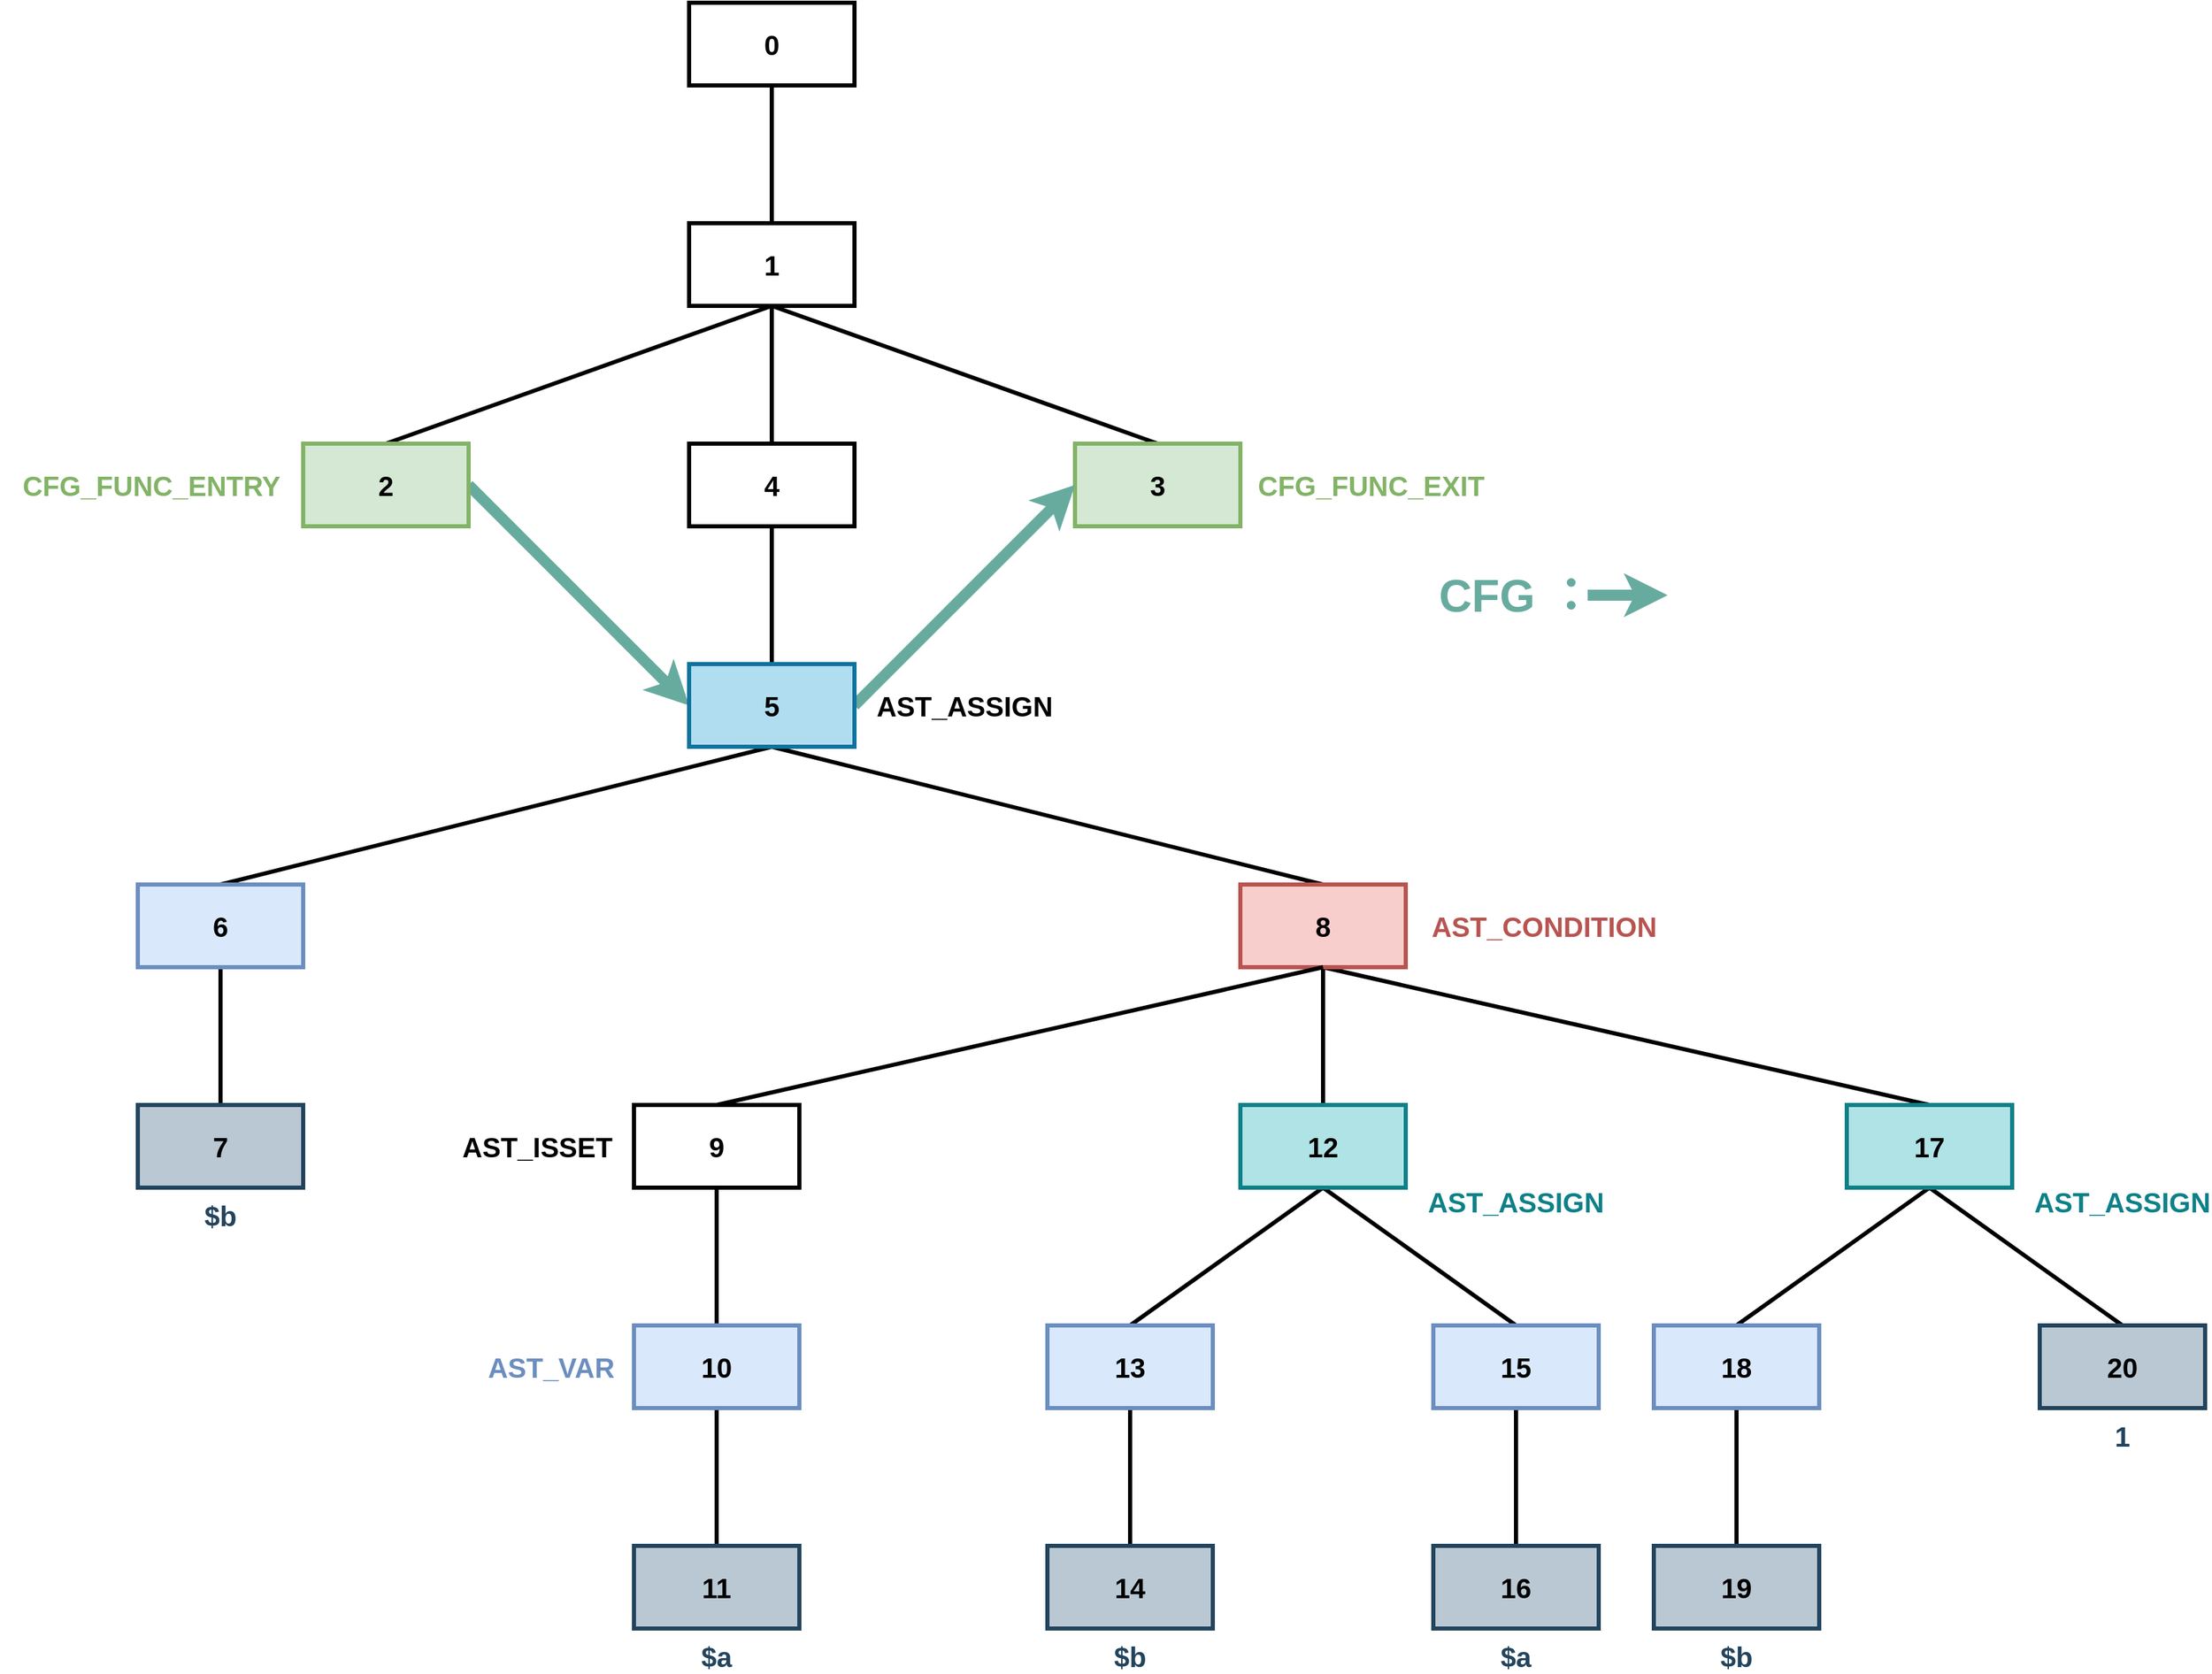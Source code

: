 <mxfile version="14.5.1" type="device" pages="2"><diagram id="Nnm93IQypKRDatgswS9L" name="PHPJoern"><mxGraphModel dx="1864" dy="1778" grid="1" gridSize="10" guides="1" tooltips="1" connect="1" arrows="1" fold="1" page="1" pageScale="1" pageWidth="827" pageHeight="1169" math="0" shadow="0"><root><mxCell id="0"/><mxCell id="1" parent="0"/><mxCell id="kje7Q_dpe41WPGSwqazA-33" value="" style="edgeStyle=none;rounded=0;orthogonalLoop=1;jettySize=auto;html=1;endArrow=none;endFill=0;strokeWidth=3;" parent="1" source="kje7Q_dpe41WPGSwqazA-1" target="kje7Q_dpe41WPGSwqazA-3" edge="1"><mxGeometry relative="1" as="geometry"/></mxCell><mxCell id="kje7Q_dpe41WPGSwqazA-1" value="&lt;font style=&quot;font-size: 20px&quot;&gt;&lt;b&gt;0&lt;/b&gt;&lt;/font&gt;" style="rounded=0;whiteSpace=wrap;html=1;strokeWidth=3;" parent="1" vertex="1"><mxGeometry x="320" width="120" height="60" as="geometry"/></mxCell><mxCell id="kje7Q_dpe41WPGSwqazA-21" style="edgeStyle=none;rounded=0;orthogonalLoop=1;jettySize=auto;html=1;entryX=0.5;entryY=0;entryDx=0;entryDy=0;endArrow=none;endFill=0;exitX=0.5;exitY=1;exitDx=0;exitDy=0;strokeWidth=3;" parent="1" source="kje7Q_dpe41WPGSwqazA-3" target="kje7Q_dpe41WPGSwqazA-4" edge="1"><mxGeometry relative="1" as="geometry"/></mxCell><mxCell id="kje7Q_dpe41WPGSwqazA-22" style="edgeStyle=none;rounded=0;orthogonalLoop=1;jettySize=auto;html=1;entryX=0.5;entryY=0;entryDx=0;entryDy=0;endArrow=none;endFill=0;exitX=0.5;exitY=1;exitDx=0;exitDy=0;strokeWidth=3;" parent="1" source="kje7Q_dpe41WPGSwqazA-3" target="kje7Q_dpe41WPGSwqazA-5" edge="1"><mxGeometry relative="1" as="geometry"/></mxCell><mxCell id="kje7Q_dpe41WPGSwqazA-32" style="edgeStyle=none;rounded=0;orthogonalLoop=1;jettySize=auto;html=1;entryX=0.5;entryY=0;entryDx=0;entryDy=0;endArrow=none;endFill=0;strokeWidth=3;" parent="1" source="kje7Q_dpe41WPGSwqazA-3" target="kje7Q_dpe41WPGSwqazA-6" edge="1"><mxGeometry relative="1" as="geometry"/></mxCell><mxCell id="kje7Q_dpe41WPGSwqazA-3" value="&lt;font style=&quot;font-size: 20px&quot;&gt;&lt;b&gt;1&lt;/b&gt;&lt;/font&gt;" style="rounded=0;whiteSpace=wrap;html=1;strokeWidth=3;" parent="1" vertex="1"><mxGeometry x="320" y="160" width="120" height="60" as="geometry"/></mxCell><mxCell id="wFKUaZi2zMJ7cB2qZhqy-1" style="edgeStyle=none;rounded=0;orthogonalLoop=1;jettySize=auto;html=1;entryX=0;entryY=0.5;entryDx=0;entryDy=0;endArrow=classic;endFill=1;strokeWidth=8;strokeColor=#67AB9F;exitX=1;exitY=0.5;exitDx=0;exitDy=0;" parent="1" source="kje7Q_dpe41WPGSwqazA-4" target="kje7Q_dpe41WPGSwqazA-7" edge="1"><mxGeometry relative="1" as="geometry"/></mxCell><mxCell id="kje7Q_dpe41WPGSwqazA-4" value="&lt;font style=&quot;font-size: 20px&quot;&gt;&lt;b&gt;2&lt;/b&gt;&lt;/font&gt;" style="rounded=0;whiteSpace=wrap;html=1;strokeWidth=3;fillColor=#d5e8d4;strokeColor=#82b366;" parent="1" vertex="1"><mxGeometry x="40" y="320" width="120" height="60" as="geometry"/></mxCell><mxCell id="kje7Q_dpe41WPGSwqazA-5" value="&lt;font style=&quot;font-size: 20px&quot;&gt;&lt;b&gt;3&lt;/b&gt;&lt;/font&gt;" style="rounded=0;whiteSpace=wrap;html=1;strokeWidth=3;fillColor=#d5e8d4;strokeColor=#82b366;" parent="1" vertex="1"><mxGeometry x="600" y="320" width="120" height="60" as="geometry"/></mxCell><mxCell id="kje7Q_dpe41WPGSwqazA-31" style="edgeStyle=none;rounded=0;orthogonalLoop=1;jettySize=auto;html=1;endArrow=none;endFill=0;strokeWidth=3;" parent="1" source="kje7Q_dpe41WPGSwqazA-6" target="kje7Q_dpe41WPGSwqazA-7" edge="1"><mxGeometry relative="1" as="geometry"/></mxCell><mxCell id="kje7Q_dpe41WPGSwqazA-6" value="&lt;font style=&quot;font-size: 20px&quot;&gt;&lt;b&gt;4&lt;/b&gt;&lt;/font&gt;" style="rounded=0;whiteSpace=wrap;html=1;strokeWidth=3;" parent="1" vertex="1"><mxGeometry x="320" y="320" width="120" height="60" as="geometry"/></mxCell><mxCell id="kje7Q_dpe41WPGSwqazA-20" style="rounded=0;orthogonalLoop=1;jettySize=auto;html=1;entryX=0.5;entryY=0;entryDx=0;entryDy=0;exitX=0.5;exitY=1;exitDx=0;exitDy=0;strokeWidth=3;endArrow=none;endFill=0;" parent="1" source="kje7Q_dpe41WPGSwqazA-7" target="kje7Q_dpe41WPGSwqazA-8" edge="1"><mxGeometry relative="1" as="geometry"/></mxCell><mxCell id="kje7Q_dpe41WPGSwqazA-23" style="edgeStyle=none;rounded=0;orthogonalLoop=1;jettySize=auto;html=1;entryX=0.5;entryY=0;entryDx=0;entryDy=0;endArrow=none;endFill=0;exitX=0.5;exitY=1;exitDx=0;exitDy=0;strokeWidth=3;" parent="1" source="kje7Q_dpe41WPGSwqazA-7" target="kje7Q_dpe41WPGSwqazA-9" edge="1"><mxGeometry relative="1" as="geometry"/></mxCell><mxCell id="fCKvkDu64z6VxoDb8H_m-2" style="edgeStyle=none;rounded=0;orthogonalLoop=1;jettySize=auto;html=1;entryX=0;entryY=0.5;entryDx=0;entryDy=0;endArrow=classic;endFill=1;strokeColor=#67AB9F;strokeWidth=8;exitX=1;exitY=0.5;exitDx=0;exitDy=0;" parent="1" source="kje7Q_dpe41WPGSwqazA-7" target="kje7Q_dpe41WPGSwqazA-5" edge="1"><mxGeometry relative="1" as="geometry"/></mxCell><mxCell id="kje7Q_dpe41WPGSwqazA-7" value="&lt;font style=&quot;font-size: 20px&quot;&gt;&lt;b&gt;5&lt;/b&gt;&lt;/font&gt;" style="rounded=0;whiteSpace=wrap;html=1;strokeWidth=3;fillColor=#b1ddf0;strokeColor=#10739e;" parent="1" vertex="1"><mxGeometry x="320" y="480" width="120" height="60" as="geometry"/></mxCell><mxCell id="kje7Q_dpe41WPGSwqazA-24" style="edgeStyle=none;rounded=0;orthogonalLoop=1;jettySize=auto;html=1;endArrow=none;endFill=0;strokeWidth=3;" parent="1" source="kje7Q_dpe41WPGSwqazA-8" target="kje7Q_dpe41WPGSwqazA-10" edge="1"><mxGeometry relative="1" as="geometry"/></mxCell><mxCell id="kje7Q_dpe41WPGSwqazA-8" value="&lt;font style=&quot;font-size: 20px&quot;&gt;&lt;b&gt;6&lt;/b&gt;&lt;/font&gt;" style="rounded=0;whiteSpace=wrap;html=1;strokeWidth=3;fillColor=#dae8fc;strokeColor=#6c8ebf;" parent="1" vertex="1"><mxGeometry x="-80" y="640" width="120" height="60" as="geometry"/></mxCell><mxCell id="kje7Q_dpe41WPGSwqazA-25" style="edgeStyle=none;rounded=0;orthogonalLoop=1;jettySize=auto;html=1;entryX=0.5;entryY=0;entryDx=0;entryDy=0;endArrow=none;endFill=0;strokeWidth=3;exitX=0.5;exitY=1;exitDx=0;exitDy=0;" parent="1" source="kje7Q_dpe41WPGSwqazA-9" target="kje7Q_dpe41WPGSwqazA-12" edge="1"><mxGeometry relative="1" as="geometry"/></mxCell><mxCell id="kje7Q_dpe41WPGSwqazA-27" style="edgeStyle=none;rounded=0;orthogonalLoop=1;jettySize=auto;html=1;entryX=0.5;entryY=0;entryDx=0;entryDy=0;endArrow=none;endFill=0;strokeWidth=3;exitX=0.5;exitY=1;exitDx=0;exitDy=0;" parent="1" source="kje7Q_dpe41WPGSwqazA-9" target="kje7Q_dpe41WPGSwqazA-13" edge="1"><mxGeometry relative="1" as="geometry"/></mxCell><mxCell id="kje7Q_dpe41WPGSwqazA-9" value="&lt;font style=&quot;font-size: 20px&quot;&gt;&lt;b&gt;8&lt;/b&gt;&lt;/font&gt;" style="rounded=0;whiteSpace=wrap;html=1;strokeWidth=3;fillColor=#f8cecc;strokeColor=#b85450;" parent="1" vertex="1"><mxGeometry x="720" y="640" width="120" height="60" as="geometry"/></mxCell><mxCell id="kje7Q_dpe41WPGSwqazA-10" value="&lt;font style=&quot;font-size: 20px&quot;&gt;&lt;b&gt;7&lt;/b&gt;&lt;/font&gt;" style="rounded=0;whiteSpace=wrap;html=1;strokeWidth=3;fillColor=#bac8d3;strokeColor=#23445d;" parent="1" vertex="1"><mxGeometry x="-80" y="800" width="120" height="60" as="geometry"/></mxCell><mxCell id="kje7Q_dpe41WPGSwqazA-26" style="edgeStyle=none;rounded=0;orthogonalLoop=1;jettySize=auto;html=1;entryX=0.5;entryY=1;entryDx=0;entryDy=0;endArrow=none;endFill=0;exitX=0.5;exitY=0;exitDx=0;exitDy=0;strokeWidth=3;" parent="1" source="kje7Q_dpe41WPGSwqazA-11" target="kje7Q_dpe41WPGSwqazA-9" edge="1"><mxGeometry relative="1" as="geometry"/></mxCell><mxCell id="kje7Q_dpe41WPGSwqazA-28" style="edgeStyle=none;rounded=0;orthogonalLoop=1;jettySize=auto;html=1;entryX=0.5;entryY=0;entryDx=0;entryDy=0;endArrow=none;endFill=0;strokeWidth=3;" parent="1" source="kje7Q_dpe41WPGSwqazA-11" target="kje7Q_dpe41WPGSwqazA-14" edge="1"><mxGeometry relative="1" as="geometry"/></mxCell><mxCell id="kje7Q_dpe41WPGSwqazA-11" value="&lt;font style=&quot;font-size: 20px&quot;&gt;&lt;b&gt;9&lt;/b&gt;&lt;/font&gt;" style="rounded=0;whiteSpace=wrap;html=1;strokeWidth=3;" parent="1" vertex="1"><mxGeometry x="280" y="800" width="120" height="60" as="geometry"/></mxCell><mxCell id="kje7Q_dpe41WPGSwqazA-30" style="edgeStyle=none;rounded=0;orthogonalLoop=1;jettySize=auto;html=1;entryX=0.5;entryY=0;entryDx=0;entryDy=0;endArrow=none;endFill=0;strokeWidth=3;exitX=0.5;exitY=1;exitDx=0;exitDy=0;" parent="1" source="kje7Q_dpe41WPGSwqazA-12" target="kje7Q_dpe41WPGSwqazA-16" edge="1"><mxGeometry relative="1" as="geometry"/></mxCell><mxCell id="V4fD0R4CHXWF2WsVgJjC-13" style="rounded=0;orthogonalLoop=1;jettySize=auto;html=1;entryX=0.5;entryY=0;entryDx=0;entryDy=0;endArrow=none;endFill=0;strokeWidth=3;exitX=0.5;exitY=1;exitDx=0;exitDy=0;" parent="1" source="kje7Q_dpe41WPGSwqazA-12" target="V4fD0R4CHXWF2WsVgJjC-3" edge="1"><mxGeometry relative="1" as="geometry"/></mxCell><mxCell id="kje7Q_dpe41WPGSwqazA-12" value="&lt;font style=&quot;font-size: 20px&quot;&gt;&lt;b&gt;12&lt;/b&gt;&lt;/font&gt;" style="rounded=0;whiteSpace=wrap;html=1;strokeWidth=3;fillColor=#b0e3e6;strokeColor=#0e8088;" parent="1" vertex="1"><mxGeometry x="720" y="800" width="120" height="60" as="geometry"/></mxCell><mxCell id="V4fD0R4CHXWF2WsVgJjC-14" style="edgeStyle=none;rounded=0;orthogonalLoop=1;jettySize=auto;html=1;entryX=0.5;entryY=0;entryDx=0;entryDy=0;endArrow=none;endFill=0;strokeWidth=3;exitX=0.5;exitY=1;exitDx=0;exitDy=0;" parent="1" source="kje7Q_dpe41WPGSwqazA-13" target="V4fD0R4CHXWF2WsVgJjC-4" edge="1"><mxGeometry relative="1" as="geometry"/></mxCell><mxCell id="V4fD0R4CHXWF2WsVgJjC-15" style="edgeStyle=none;rounded=0;orthogonalLoop=1;jettySize=auto;html=1;entryX=0.5;entryY=0;entryDx=0;entryDy=0;endArrow=none;endFill=0;strokeWidth=3;exitX=0.5;exitY=1;exitDx=0;exitDy=0;" parent="1" source="kje7Q_dpe41WPGSwqazA-13" target="V4fD0R4CHXWF2WsVgJjC-9" edge="1"><mxGeometry relative="1" as="geometry"/></mxCell><mxCell id="kje7Q_dpe41WPGSwqazA-13" value="&lt;font style=&quot;font-size: 20px&quot;&gt;&lt;b&gt;17&lt;/b&gt;&lt;/font&gt;" style="rounded=0;whiteSpace=wrap;html=1;strokeWidth=3;fillColor=#b0e3e6;strokeColor=#0e8088;" parent="1" vertex="1"><mxGeometry x="1160" y="800" width="120" height="60" as="geometry"/></mxCell><mxCell id="kje7Q_dpe41WPGSwqazA-29" style="edgeStyle=none;rounded=0;orthogonalLoop=1;jettySize=auto;html=1;entryX=0.5;entryY=0;entryDx=0;entryDy=0;endArrow=none;endFill=0;strokeWidth=3;" parent="1" source="kje7Q_dpe41WPGSwqazA-14" target="kje7Q_dpe41WPGSwqazA-15" edge="1"><mxGeometry relative="1" as="geometry"/></mxCell><mxCell id="kje7Q_dpe41WPGSwqazA-14" value="&lt;font style=&quot;font-size: 20px&quot;&gt;&lt;b&gt;10&lt;/b&gt;&lt;/font&gt;" style="rounded=0;whiteSpace=wrap;html=1;strokeWidth=3;fillColor=#dae8fc;strokeColor=#6c8ebf;" parent="1" vertex="1"><mxGeometry x="280" y="960" width="120" height="60" as="geometry"/></mxCell><mxCell id="kje7Q_dpe41WPGSwqazA-15" value="&lt;font style=&quot;font-size: 20px&quot;&gt;&lt;b&gt;11&lt;/b&gt;&lt;/font&gt;" style="rounded=0;whiteSpace=wrap;html=1;strokeWidth=3;fillColor=#bac8d3;strokeColor=#23445D;" parent="1" vertex="1"><mxGeometry x="280" y="1120" width="120" height="60" as="geometry"/></mxCell><mxCell id="V4fD0R4CHXWF2WsVgJjC-10" style="edgeStyle=orthogonalEdgeStyle;rounded=0;orthogonalLoop=1;jettySize=auto;html=1;entryX=0.5;entryY=0;entryDx=0;entryDy=0;endArrow=none;endFill=0;strokeWidth=3;" parent="1" source="kje7Q_dpe41WPGSwqazA-16" target="V4fD0R4CHXWF2WsVgJjC-1" edge="1"><mxGeometry relative="1" as="geometry"/></mxCell><mxCell id="kje7Q_dpe41WPGSwqazA-16" value="&lt;font style=&quot;font-size: 20px&quot;&gt;&lt;b&gt;13&lt;/b&gt;&lt;/font&gt;" style="rounded=0;whiteSpace=wrap;html=1;strokeWidth=3;fillColor=#dae8fc;strokeColor=#6c8ebf;" parent="1" vertex="1"><mxGeometry x="580" y="960" width="120" height="60" as="geometry"/></mxCell><mxCell id="kje7Q_dpe41WPGSwqazA-34" value="&lt;font style=&quot;font-size: 20px&quot;&gt;&lt;b&gt;AST_ASSIGN&lt;/b&gt;&lt;/font&gt;" style="text;html=1;strokeColor=none;fillColor=none;align=center;verticalAlign=middle;whiteSpace=wrap;rounded=0;" parent="1" vertex="1"><mxGeometry x="460" y="500" width="120" height="20" as="geometry"/></mxCell><mxCell id="kje7Q_dpe41WPGSwqazA-35" value="&lt;font color=&quot;#b85450&quot; style=&quot;font-size: 20px&quot;&gt;AST_CONDITION&lt;/font&gt;" style="text;html=1;strokeColor=none;fillColor=none;align=center;verticalAlign=middle;whiteSpace=wrap;rounded=0;fontStyle=1" parent="1" vertex="1"><mxGeometry x="853.5" y="655" width="173" height="30" as="geometry"/></mxCell><mxCell id="kje7Q_dpe41WPGSwqazA-39" value="&lt;span style=&quot;font-size: 20px&quot;&gt;&lt;b&gt;&lt;font color=&quot;#0e8088&quot;&gt;AST_ASSIGN&lt;/font&gt;&lt;/b&gt;&lt;/span&gt;" style="text;html=1;strokeColor=none;fillColor=none;align=center;verticalAlign=middle;whiteSpace=wrap;rounded=0;" parent="1" vertex="1"><mxGeometry x="860" y="860" width="120" height="20" as="geometry"/></mxCell><mxCell id="kje7Q_dpe41WPGSwqazA-40" value="&lt;span style=&quot;font-size: 20px&quot;&gt;&lt;b&gt;&lt;font color=&quot;#6c8ebf&quot;&gt;AST_VAR&lt;/font&gt;&lt;/b&gt;&lt;/span&gt;" style="text;html=1;strokeColor=none;fillColor=none;align=center;verticalAlign=middle;whiteSpace=wrap;rounded=0;" parent="1" vertex="1"><mxGeometry x="160" y="980" width="120" height="20" as="geometry"/></mxCell><mxCell id="kje7Q_dpe41WPGSwqazA-41" value="&lt;span style=&quot;font-size: 20px&quot;&gt;&lt;b&gt;&lt;font color=&quot;#23445d&quot;&gt;$a&lt;/font&gt;&lt;/b&gt;&lt;/span&gt;" style="text;html=1;strokeColor=none;fillColor=none;align=center;verticalAlign=middle;whiteSpace=wrap;rounded=0;" parent="1" vertex="1"><mxGeometry x="280" y="1190" width="120" height="20" as="geometry"/></mxCell><mxCell id="kje7Q_dpe41WPGSwqazA-44" value="&lt;font style=&quot;font-size: 20px&quot;&gt;&lt;b&gt;AST_ISSET&lt;/b&gt;&lt;/font&gt;" style="text;html=1;strokeColor=none;fillColor=none;align=center;verticalAlign=middle;whiteSpace=wrap;rounded=0;" parent="1" vertex="1"><mxGeometry x="150" y="820" width="120" height="20" as="geometry"/></mxCell><mxCell id="wFKUaZi2zMJ7cB2qZhqy-3" value="&lt;font color=&quot;#67ab9f&quot; size=&quot;1&quot;&gt;&lt;b style=&quot;font-size: 33px&quot;&gt;CFG ：&lt;/b&gt;&lt;/font&gt;" style="text;html=1;strokeColor=none;fillColor=none;align=center;verticalAlign=middle;whiteSpace=wrap;rounded=0;" parent="1" vertex="1"><mxGeometry x="840" y="420" width="160" height="20" as="geometry"/></mxCell><mxCell id="fCKvkDu64z6VxoDb8H_m-5" value="" style="endArrow=classic;html=1;strokeColor=#67AB9F;strokeWidth=8;" parent="1" edge="1"><mxGeometry width="50" height="50" relative="1" as="geometry"><mxPoint x="972" y="430" as="sourcePoint"/><mxPoint x="1030" y="430" as="targetPoint"/></mxGeometry></mxCell><mxCell id="mAKN4xkoiyL26wbkTASi-1" value="&lt;font style=&quot;font-size: 20px&quot; color=&quot;#82b366&quot;&gt;&lt;b&gt;CFG_FUNC_EXIT&lt;/b&gt;&lt;/font&gt;" style="text;html=1;strokeColor=none;fillColor=none;align=center;verticalAlign=middle;whiteSpace=wrap;rounded=0;" parent="1" vertex="1"><mxGeometry x="720" y="340" width="190" height="20" as="geometry"/></mxCell><mxCell id="mAKN4xkoiyL26wbkTASi-3" value="&lt;font style=&quot;font-size: 20px&quot; color=&quot;#82b366&quot;&gt;&lt;b&gt;CFG_FUNC_ENTRY&lt;/b&gt;&lt;/font&gt;" style="text;html=1;strokeColor=none;fillColor=none;align=center;verticalAlign=middle;whiteSpace=wrap;rounded=0;" parent="1" vertex="1"><mxGeometry x="-180" y="340" width="220" height="20" as="geometry"/></mxCell><mxCell id="V4fD0R4CHXWF2WsVgJjC-1" value="&lt;font style=&quot;font-size: 20px&quot;&gt;&lt;b&gt;14&lt;/b&gt;&lt;/font&gt;" style="rounded=0;whiteSpace=wrap;html=1;strokeWidth=3;fillColor=#bac8d3;strokeColor=#23445d;" parent="1" vertex="1"><mxGeometry x="580" y="1120" width="120" height="60" as="geometry"/></mxCell><mxCell id="V4fD0R4CHXWF2WsVgJjC-11" style="edgeStyle=orthogonalEdgeStyle;rounded=0;orthogonalLoop=1;jettySize=auto;html=1;entryX=0.5;entryY=0;entryDx=0;entryDy=0;endArrow=none;endFill=0;strokeWidth=3;" parent="1" source="V4fD0R4CHXWF2WsVgJjC-3" target="V4fD0R4CHXWF2WsVgJjC-6" edge="1"><mxGeometry relative="1" as="geometry"/></mxCell><mxCell id="V4fD0R4CHXWF2WsVgJjC-3" value="&lt;font style=&quot;font-size: 20px&quot;&gt;&lt;b&gt;15&lt;/b&gt;&lt;/font&gt;" style="rounded=0;whiteSpace=wrap;html=1;strokeWidth=3;fillColor=#dae8fc;strokeColor=#6c8ebf;" parent="1" vertex="1"><mxGeometry x="860" y="960" width="120" height="60" as="geometry"/></mxCell><mxCell id="V4fD0R4CHXWF2WsVgJjC-12" style="edgeStyle=orthogonalEdgeStyle;rounded=0;orthogonalLoop=1;jettySize=auto;html=1;entryX=0.5;entryY=0;entryDx=0;entryDy=0;endArrow=none;endFill=0;strokeWidth=3;" parent="1" source="V4fD0R4CHXWF2WsVgJjC-4" target="V4fD0R4CHXWF2WsVgJjC-7" edge="1"><mxGeometry relative="1" as="geometry"/></mxCell><mxCell id="V4fD0R4CHXWF2WsVgJjC-4" value="&lt;font style=&quot;font-size: 20px&quot;&gt;&lt;b&gt;18&lt;/b&gt;&lt;/font&gt;" style="rounded=0;whiteSpace=wrap;html=1;strokeWidth=3;fillColor=#dae8fc;strokeColor=#6c8ebf;" parent="1" vertex="1"><mxGeometry x="1020" y="960" width="120" height="60" as="geometry"/></mxCell><mxCell id="V4fD0R4CHXWF2WsVgJjC-6" value="&lt;font style=&quot;font-size: 20px&quot;&gt;&lt;b&gt;16&lt;/b&gt;&lt;/font&gt;" style="rounded=0;whiteSpace=wrap;html=1;strokeWidth=3;fillColor=#bac8d3;strokeColor=#23445d;" parent="1" vertex="1"><mxGeometry x="860" y="1120" width="120" height="60" as="geometry"/></mxCell><mxCell id="V4fD0R4CHXWF2WsVgJjC-7" value="&lt;font style=&quot;font-size: 20px&quot;&gt;&lt;b&gt;19&lt;/b&gt;&lt;/font&gt;" style="rounded=0;whiteSpace=wrap;html=1;strokeWidth=3;fillColor=#bac8d3;strokeColor=#23445d;" parent="1" vertex="1"><mxGeometry x="1020" y="1120" width="120" height="60" as="geometry"/></mxCell><mxCell id="V4fD0R4CHXWF2WsVgJjC-9" value="&lt;font style=&quot;font-size: 20px&quot;&gt;&lt;b&gt;20&lt;/b&gt;&lt;/font&gt;" style="rounded=0;whiteSpace=wrap;html=1;strokeWidth=3;fillColor=#bac8d3;strokeColor=#23445d;" parent="1" vertex="1"><mxGeometry x="1300" y="960" width="120" height="60" as="geometry"/></mxCell><mxCell id="V4fD0R4CHXWF2WsVgJjC-18" value="&lt;span style=&quot;font-size: 20px&quot;&gt;&lt;b&gt;&lt;font color=&quot;#23445d&quot;&gt;$b&lt;/font&gt;&lt;/b&gt;&lt;/span&gt;" style="text;html=1;strokeColor=none;fillColor=none;align=center;verticalAlign=middle;whiteSpace=wrap;rounded=0;" parent="1" vertex="1"><mxGeometry x="580" y="1190" width="120" height="20" as="geometry"/></mxCell><mxCell id="V4fD0R4CHXWF2WsVgJjC-19" value="&lt;span style=&quot;font-size: 20px&quot;&gt;&lt;b&gt;&lt;font color=&quot;#23445d&quot;&gt;1&lt;/font&gt;&lt;/b&gt;&lt;/span&gt;" style="text;html=1;strokeColor=none;fillColor=none;align=center;verticalAlign=middle;whiteSpace=wrap;rounded=0;" parent="1" vertex="1"><mxGeometry x="1300" y="1030" width="120" height="20" as="geometry"/></mxCell><mxCell id="V4fD0R4CHXWF2WsVgJjC-20" value="&lt;span style=&quot;font-size: 20px&quot;&gt;&lt;b&gt;&lt;font color=&quot;#23445d&quot;&gt;$b&lt;/font&gt;&lt;/b&gt;&lt;/span&gt;" style="text;html=1;strokeColor=none;fillColor=none;align=center;verticalAlign=middle;whiteSpace=wrap;rounded=0;" parent="1" vertex="1"><mxGeometry x="1020" y="1190" width="120" height="20" as="geometry"/></mxCell><mxCell id="V4fD0R4CHXWF2WsVgJjC-21" value="&lt;span style=&quot;font-size: 20px&quot;&gt;&lt;b&gt;&lt;font color=&quot;#23445d&quot;&gt;$a&lt;/font&gt;&lt;/b&gt;&lt;/span&gt;" style="text;html=1;strokeColor=none;fillColor=none;align=center;verticalAlign=middle;whiteSpace=wrap;rounded=0;" parent="1" vertex="1"><mxGeometry x="860" y="1190" width="120" height="20" as="geometry"/></mxCell><mxCell id="V4fD0R4CHXWF2WsVgJjC-22" value="&lt;span style=&quot;font-size: 20px&quot;&gt;&lt;b&gt;&lt;font color=&quot;#23445d&quot;&gt;$b&lt;/font&gt;&lt;/b&gt;&lt;/span&gt;" style="text;html=1;strokeColor=none;fillColor=none;align=center;verticalAlign=middle;whiteSpace=wrap;rounded=0;" parent="1" vertex="1"><mxGeometry x="-80" y="870" width="120" height="20" as="geometry"/></mxCell><mxCell id="kv-kc98TXIAA2FGzf4rI-1" value="&lt;span style=&quot;font-size: 20px&quot;&gt;&lt;b&gt;&lt;font color=&quot;#0e8088&quot;&gt;AST_ASSIGN&lt;/font&gt;&lt;/b&gt;&lt;/span&gt;" style="text;html=1;strokeColor=none;fillColor=none;align=center;verticalAlign=middle;whiteSpace=wrap;rounded=0;" parent="1" vertex="1"><mxGeometry x="1300" y="860" width="120" height="20" as="geometry"/></mxCell></root></mxGraphModel></diagram><diagram name="right" id="N2SJG5dl-kgH0vfm2xMO"><mxGraphModel dx="1864" dy="1778" grid="1" gridSize="10" guides="1" tooltips="1" connect="1" arrows="1" fold="1" page="1" pageScale="1" pageWidth="827" pageHeight="1169" math="0" shadow="0"><root><mxCell id="f9E2ja7ei4aANYSnHj60-0"/><mxCell id="f9E2ja7ei4aANYSnHj60-1" parent="f9E2ja7ei4aANYSnHj60-0"/><mxCell id="f9E2ja7ei4aANYSnHj60-2" value="" style="edgeStyle=none;rounded=0;orthogonalLoop=1;jettySize=auto;html=1;endArrow=none;endFill=0;strokeWidth=3;" parent="f9E2ja7ei4aANYSnHj60-1" source="f9E2ja7ei4aANYSnHj60-3" target="f9E2ja7ei4aANYSnHj60-7" edge="1"><mxGeometry relative="1" as="geometry"/></mxCell><mxCell id="f9E2ja7ei4aANYSnHj60-3" value="&lt;font style=&quot;font-size: 20px&quot;&gt;&lt;b&gt;0&lt;/b&gt;&lt;/font&gt;" style="rounded=0;whiteSpace=wrap;html=1;strokeWidth=3;" parent="f9E2ja7ei4aANYSnHj60-1" vertex="1"><mxGeometry x="320" width="120" height="60" as="geometry"/></mxCell><mxCell id="f9E2ja7ei4aANYSnHj60-4" style="edgeStyle=none;rounded=0;orthogonalLoop=1;jettySize=auto;html=1;entryX=0.5;entryY=0;entryDx=0;entryDy=0;endArrow=none;endFill=0;exitX=0.5;exitY=1;exitDx=0;exitDy=0;strokeWidth=3;" parent="f9E2ja7ei4aANYSnHj60-1" source="f9E2ja7ei4aANYSnHj60-7" target="f9E2ja7ei4aANYSnHj60-9" edge="1"><mxGeometry relative="1" as="geometry"/></mxCell><mxCell id="f9E2ja7ei4aANYSnHj60-5" style="edgeStyle=none;rounded=0;orthogonalLoop=1;jettySize=auto;html=1;entryX=0.5;entryY=0;entryDx=0;entryDy=0;endArrow=none;endFill=0;exitX=0.5;exitY=1;exitDx=0;exitDy=0;strokeWidth=3;" parent="f9E2ja7ei4aANYSnHj60-1" source="f9E2ja7ei4aANYSnHj60-7" target="f9E2ja7ei4aANYSnHj60-10" edge="1"><mxGeometry relative="1" as="geometry"/></mxCell><mxCell id="f9E2ja7ei4aANYSnHj60-6" style="edgeStyle=none;rounded=0;orthogonalLoop=1;jettySize=auto;html=1;entryX=0.5;entryY=0;entryDx=0;entryDy=0;endArrow=none;endFill=0;strokeWidth=3;" parent="f9E2ja7ei4aANYSnHj60-1" source="f9E2ja7ei4aANYSnHj60-7" target="f9E2ja7ei4aANYSnHj60-12" edge="1"><mxGeometry relative="1" as="geometry"/></mxCell><mxCell id="f9E2ja7ei4aANYSnHj60-7" value="&lt;font style=&quot;font-size: 20px&quot;&gt;&lt;b&gt;1&lt;/b&gt;&lt;/font&gt;" style="rounded=0;whiteSpace=wrap;html=1;strokeWidth=3;" parent="f9E2ja7ei4aANYSnHj60-1" vertex="1"><mxGeometry x="320" y="160" width="120" height="60" as="geometry"/></mxCell><mxCell id="f9E2ja7ei4aANYSnHj60-8" style="edgeStyle=none;rounded=0;orthogonalLoop=1;jettySize=auto;html=1;endArrow=classic;endFill=1;strokeWidth=8;strokeColor=#67AB9F;exitX=0.5;exitY=1;exitDx=0;exitDy=0;entryX=0.25;entryY=0;entryDx=0;entryDy=0;" parent="f9E2ja7ei4aANYSnHj60-1" source="f9E2ja7ei4aANYSnHj60-9" target="f9E2ja7ei4aANYSnHj60-25" edge="1"><mxGeometry relative="1" as="geometry"><mxPoint x="310" y="510" as="targetPoint"/></mxGeometry></mxCell><mxCell id="f9E2ja7ei4aANYSnHj60-9" value="&lt;font style=&quot;font-size: 20px&quot;&gt;&lt;b&gt;2&lt;/b&gt;&lt;/font&gt;" style="rounded=0;whiteSpace=wrap;html=1;strokeWidth=3;fillColor=#d5e8d4;strokeColor=#82b366;" parent="f9E2ja7ei4aANYSnHj60-1" vertex="1"><mxGeometry x="40" y="320" width="120" height="60" as="geometry"/></mxCell><mxCell id="f9E2ja7ei4aANYSnHj60-10" value="&lt;font style=&quot;font-size: 20px&quot;&gt;&lt;b&gt;3&lt;/b&gt;&lt;/font&gt;" style="rounded=0;whiteSpace=wrap;html=1;strokeWidth=3;fillColor=#d5e8d4;strokeColor=#82b366;" parent="f9E2ja7ei4aANYSnHj60-1" vertex="1"><mxGeometry x="600" y="320" width="120" height="60" as="geometry"/></mxCell><mxCell id="f9E2ja7ei4aANYSnHj60-11" style="edgeStyle=none;rounded=0;orthogonalLoop=1;jettySize=auto;html=1;endArrow=none;endFill=0;strokeWidth=3;" parent="f9E2ja7ei4aANYSnHj60-1" source="f9E2ja7ei4aANYSnHj60-12" target="f9E2ja7ei4aANYSnHj60-16" edge="1"><mxGeometry relative="1" as="geometry"/></mxCell><mxCell id="f9E2ja7ei4aANYSnHj60-12" value="&lt;font style=&quot;font-size: 20px&quot;&gt;&lt;b&gt;4&lt;/b&gt;&lt;/font&gt;" style="rounded=0;whiteSpace=wrap;html=1;strokeWidth=3;" parent="f9E2ja7ei4aANYSnHj60-1" vertex="1"><mxGeometry x="320" y="320" width="120" height="60" as="geometry"/></mxCell><mxCell id="f9E2ja7ei4aANYSnHj60-13" style="rounded=0;orthogonalLoop=1;jettySize=auto;html=1;entryX=0.5;entryY=0;entryDx=0;entryDy=0;exitX=0.5;exitY=1;exitDx=0;exitDy=0;strokeWidth=3;endArrow=none;endFill=0;" parent="f9E2ja7ei4aANYSnHj60-1" source="f9E2ja7ei4aANYSnHj60-16" target="f9E2ja7ei4aANYSnHj60-18" edge="1"><mxGeometry relative="1" as="geometry"/></mxCell><mxCell id="f9E2ja7ei4aANYSnHj60-14" style="edgeStyle=none;rounded=0;orthogonalLoop=1;jettySize=auto;html=1;entryX=0.5;entryY=0;entryDx=0;entryDy=0;endArrow=none;endFill=0;exitX=0.5;exitY=1;exitDx=0;exitDy=0;strokeWidth=3;" parent="f9E2ja7ei4aANYSnHj60-1" source="f9E2ja7ei4aANYSnHj60-16" target="f9E2ja7ei4aANYSnHj60-21" edge="1"><mxGeometry relative="1" as="geometry"/></mxCell><mxCell id="f9E2ja7ei4aANYSnHj60-16" value="&lt;font style=&quot;font-size: 20px&quot;&gt;&lt;b&gt;5&lt;/b&gt;&lt;/font&gt;" style="rounded=0;whiteSpace=wrap;html=1;strokeWidth=3;fillColor=#b1ddf0;strokeColor=#10739e;" parent="f9E2ja7ei4aANYSnHj60-1" vertex="1"><mxGeometry x="320" y="480" width="120" height="60" as="geometry"/></mxCell><mxCell id="f9E2ja7ei4aANYSnHj60-17" style="edgeStyle=none;rounded=0;orthogonalLoop=1;jettySize=auto;html=1;endArrow=none;endFill=0;strokeWidth=3;" parent="f9E2ja7ei4aANYSnHj60-1" source="f9E2ja7ei4aANYSnHj60-18" target="f9E2ja7ei4aANYSnHj60-22" edge="1"><mxGeometry relative="1" as="geometry"/></mxCell><mxCell id="f9E2ja7ei4aANYSnHj60-18" value="&lt;font style=&quot;font-size: 20px&quot;&gt;&lt;b&gt;6&lt;/b&gt;&lt;/font&gt;" style="rounded=0;whiteSpace=wrap;html=1;strokeWidth=3;fillColor=#dae8fc;strokeColor=#6c8ebf;" parent="f9E2ja7ei4aANYSnHj60-1" vertex="1"><mxGeometry x="-80" y="640" width="120" height="60" as="geometry"/></mxCell><mxCell id="f9E2ja7ei4aANYSnHj60-19" style="edgeStyle=none;rounded=0;orthogonalLoop=1;jettySize=auto;html=1;entryX=0.5;entryY=0;entryDx=0;entryDy=0;endArrow=none;endFill=0;strokeWidth=3;exitX=0.5;exitY=1;exitDx=0;exitDy=0;" parent="f9E2ja7ei4aANYSnHj60-1" source="f9E2ja7ei4aANYSnHj60-21" target="f9E2ja7ei4aANYSnHj60-28" edge="1"><mxGeometry relative="1" as="geometry"/></mxCell><mxCell id="f9E2ja7ei4aANYSnHj60-20" style="edgeStyle=none;rounded=0;orthogonalLoop=1;jettySize=auto;html=1;entryX=0.5;entryY=0;entryDx=0;entryDy=0;endArrow=none;endFill=0;strokeWidth=3;exitX=0.5;exitY=1;exitDx=0;exitDy=0;" parent="f9E2ja7ei4aANYSnHj60-1" source="f9E2ja7ei4aANYSnHj60-21" target="f9E2ja7ei4aANYSnHj60-31" edge="1"><mxGeometry relative="1" as="geometry"/></mxCell><mxCell id="f9E2ja7ei4aANYSnHj60-21" value="&lt;font style=&quot;font-size: 20px&quot;&gt;&lt;b&gt;8&lt;/b&gt;&lt;/font&gt;" style="rounded=0;whiteSpace=wrap;html=1;strokeWidth=3;fillColor=#f8cecc;strokeColor=#b85450;" parent="f9E2ja7ei4aANYSnHj60-1" vertex="1"><mxGeometry x="720" y="640" width="120" height="60" as="geometry"/></mxCell><mxCell id="f9E2ja7ei4aANYSnHj60-22" value="&lt;font style=&quot;font-size: 20px&quot;&gt;&lt;b&gt;7&lt;/b&gt;&lt;/font&gt;" style="rounded=0;whiteSpace=wrap;html=1;strokeWidth=3;fillColor=#bac8d3;strokeColor=#23445d;" parent="f9E2ja7ei4aANYSnHj60-1" vertex="1"><mxGeometry x="-80" y="800" width="120" height="60" as="geometry"/></mxCell><mxCell id="f9E2ja7ei4aANYSnHj60-23" style="edgeStyle=none;rounded=0;orthogonalLoop=1;jettySize=auto;html=1;entryX=0.5;entryY=1;entryDx=0;entryDy=0;endArrow=none;endFill=0;exitX=0.5;exitY=0;exitDx=0;exitDy=0;strokeWidth=3;" parent="f9E2ja7ei4aANYSnHj60-1" source="f9E2ja7ei4aANYSnHj60-25" target="f9E2ja7ei4aANYSnHj60-21" edge="1"><mxGeometry relative="1" as="geometry"/></mxCell><mxCell id="f9E2ja7ei4aANYSnHj60-24" style="edgeStyle=none;rounded=0;orthogonalLoop=1;jettySize=auto;html=1;entryX=0.5;entryY=0;entryDx=0;entryDy=0;endArrow=none;endFill=0;strokeWidth=3;" parent="f9E2ja7ei4aANYSnHj60-1" source="f9E2ja7ei4aANYSnHj60-25" target="f9E2ja7ei4aANYSnHj60-33" edge="1"><mxGeometry relative="1" as="geometry"/></mxCell><mxCell id="f9E2ja7ei4aANYSnHj60-25" value="&lt;font style=&quot;font-size: 20px&quot;&gt;&lt;b&gt;9&lt;/b&gt;&lt;/font&gt;" style="rounded=0;whiteSpace=wrap;html=1;strokeWidth=3;" parent="f9E2ja7ei4aANYSnHj60-1" vertex="1"><mxGeometry x="280" y="800" width="120" height="60" as="geometry"/></mxCell><mxCell id="f9E2ja7ei4aANYSnHj60-26" style="edgeStyle=none;rounded=0;orthogonalLoop=1;jettySize=auto;html=1;entryX=0.5;entryY=0;entryDx=0;entryDy=0;endArrow=none;endFill=0;strokeWidth=3;exitX=0.5;exitY=1;exitDx=0;exitDy=0;" parent="f9E2ja7ei4aANYSnHj60-1" source="f9E2ja7ei4aANYSnHj60-28" target="f9E2ja7ei4aANYSnHj60-36" edge="1"><mxGeometry relative="1" as="geometry"/></mxCell><mxCell id="f9E2ja7ei4aANYSnHj60-27" style="rounded=0;orthogonalLoop=1;jettySize=auto;html=1;entryX=0.5;entryY=0;entryDx=0;entryDy=0;endArrow=none;endFill=0;strokeWidth=3;exitX=0.5;exitY=1;exitDx=0;exitDy=0;" parent="f9E2ja7ei4aANYSnHj60-1" source="f9E2ja7ei4aANYSnHj60-28" target="f9E2ja7ei4aANYSnHj60-49" edge="1"><mxGeometry relative="1" as="geometry"/></mxCell><mxCell id="f9E2ja7ei4aANYSnHj60-28" value="&lt;font style=&quot;font-size: 20px&quot;&gt;&lt;b&gt;12&lt;/b&gt;&lt;/font&gt;" style="rounded=0;whiteSpace=wrap;html=1;strokeWidth=3;fillColor=#b0e3e6;strokeColor=#0e8088;" parent="f9E2ja7ei4aANYSnHj60-1" vertex="1"><mxGeometry x="720" y="800" width="120" height="60" as="geometry"/></mxCell><mxCell id="f9E2ja7ei4aANYSnHj60-29" style="edgeStyle=none;rounded=0;orthogonalLoop=1;jettySize=auto;html=1;entryX=0.5;entryY=0;entryDx=0;entryDy=0;endArrow=none;endFill=0;strokeWidth=3;exitX=0.5;exitY=1;exitDx=0;exitDy=0;" parent="f9E2ja7ei4aANYSnHj60-1" source="f9E2ja7ei4aANYSnHj60-31" target="f9E2ja7ei4aANYSnHj60-51" edge="1"><mxGeometry relative="1" as="geometry"/></mxCell><mxCell id="f9E2ja7ei4aANYSnHj60-30" style="edgeStyle=none;rounded=0;orthogonalLoop=1;jettySize=auto;html=1;entryX=0.5;entryY=0;entryDx=0;entryDy=0;endArrow=none;endFill=0;strokeWidth=3;exitX=0.5;exitY=1;exitDx=0;exitDy=0;" parent="f9E2ja7ei4aANYSnHj60-1" source="f9E2ja7ei4aANYSnHj60-31" target="f9E2ja7ei4aANYSnHj60-54" edge="1"><mxGeometry relative="1" as="geometry"/></mxCell><mxCell id="f9E2ja7ei4aANYSnHj60-31" value="&lt;font style=&quot;font-size: 20px&quot;&gt;&lt;b&gt;17&lt;/b&gt;&lt;/font&gt;" style="rounded=0;whiteSpace=wrap;html=1;strokeWidth=3;fillColor=#b0e3e6;strokeColor=#0e8088;" parent="f9E2ja7ei4aANYSnHj60-1" vertex="1"><mxGeometry x="1160" y="800" width="120" height="60" as="geometry"/></mxCell><mxCell id="f9E2ja7ei4aANYSnHj60-32" style="edgeStyle=none;rounded=0;orthogonalLoop=1;jettySize=auto;html=1;entryX=0.5;entryY=0;entryDx=0;entryDy=0;endArrow=none;endFill=0;strokeWidth=3;" parent="f9E2ja7ei4aANYSnHj60-1" source="f9E2ja7ei4aANYSnHj60-33" target="f9E2ja7ei4aANYSnHj60-34" edge="1"><mxGeometry relative="1" as="geometry"/></mxCell><mxCell id="f9E2ja7ei4aANYSnHj60-33" value="&lt;font style=&quot;font-size: 20px&quot;&gt;&lt;b&gt;10&lt;/b&gt;&lt;/font&gt;" style="rounded=0;whiteSpace=wrap;html=1;strokeWidth=3;fillColor=#dae8fc;strokeColor=#6c8ebf;" parent="f9E2ja7ei4aANYSnHj60-1" vertex="1"><mxGeometry x="280" y="960" width="120" height="60" as="geometry"/></mxCell><mxCell id="f9E2ja7ei4aANYSnHj60-34" value="&lt;font style=&quot;font-size: 20px&quot;&gt;&lt;b&gt;11&lt;/b&gt;&lt;/font&gt;" style="rounded=0;whiteSpace=wrap;html=1;strokeWidth=3;fillColor=#bac8d3;strokeColor=#23445D;" parent="f9E2ja7ei4aANYSnHj60-1" vertex="1"><mxGeometry x="280" y="1120" width="120" height="60" as="geometry"/></mxCell><mxCell id="f9E2ja7ei4aANYSnHj60-35" style="edgeStyle=orthogonalEdgeStyle;rounded=0;orthogonalLoop=1;jettySize=auto;html=1;entryX=0.5;entryY=0;entryDx=0;entryDy=0;endArrow=none;endFill=0;strokeWidth=3;" parent="f9E2ja7ei4aANYSnHj60-1" source="f9E2ja7ei4aANYSnHj60-36" target="f9E2ja7ei4aANYSnHj60-47" edge="1"><mxGeometry relative="1" as="geometry"/></mxCell><mxCell id="f9E2ja7ei4aANYSnHj60-36" value="&lt;font style=&quot;font-size: 20px&quot;&gt;&lt;b&gt;13&lt;/b&gt;&lt;/font&gt;" style="rounded=0;whiteSpace=wrap;html=1;strokeWidth=3;fillColor=#dae8fc;strokeColor=#6c8ebf;" parent="f9E2ja7ei4aANYSnHj60-1" vertex="1"><mxGeometry x="580" y="960" width="120" height="60" as="geometry"/></mxCell><mxCell id="f9E2ja7ei4aANYSnHj60-37" value="&lt;font style=&quot;font-size: 20px&quot;&gt;&lt;b&gt;AST_ASSIGN&lt;/b&gt;&lt;/font&gt;" style="text;html=1;strokeColor=none;fillColor=none;align=center;verticalAlign=middle;whiteSpace=wrap;rounded=0;" parent="f9E2ja7ei4aANYSnHj60-1" vertex="1"><mxGeometry x="480" y="480" width="120" height="20" as="geometry"/></mxCell><mxCell id="f9E2ja7ei4aANYSnHj60-38" value="&lt;font color=&quot;#b85450&quot; style=&quot;font-size: 20px&quot;&gt;AST_CONDITION&lt;/font&gt;" style="text;html=1;strokeColor=none;fillColor=none;align=center;verticalAlign=middle;whiteSpace=wrap;rounded=0;fontStyle=1" parent="f9E2ja7ei4aANYSnHj60-1" vertex="1"><mxGeometry x="853.5" y="655" width="173" height="30" as="geometry"/></mxCell><mxCell id="f9E2ja7ei4aANYSnHj60-40" value="&lt;span style=&quot;font-size: 20px&quot;&gt;&lt;b&gt;&lt;font color=&quot;#6c8ebf&quot;&gt;AST_VAR&lt;/font&gt;&lt;/b&gt;&lt;/span&gt;" style="text;html=1;strokeColor=none;fillColor=none;align=center;verticalAlign=middle;whiteSpace=wrap;rounded=0;" parent="f9E2ja7ei4aANYSnHj60-1" vertex="1"><mxGeometry x="160" y="980" width="120" height="20" as="geometry"/></mxCell><mxCell id="f9E2ja7ei4aANYSnHj60-41" value="&lt;span style=&quot;font-size: 20px&quot;&gt;&lt;b&gt;&lt;font color=&quot;#23445d&quot;&gt;$a&lt;/font&gt;&lt;/b&gt;&lt;/span&gt;" style="text;html=1;strokeColor=none;fillColor=none;align=center;verticalAlign=middle;whiteSpace=wrap;rounded=0;" parent="f9E2ja7ei4aANYSnHj60-1" vertex="1"><mxGeometry x="280" y="1190" width="120" height="20" as="geometry"/></mxCell><mxCell id="f9E2ja7ei4aANYSnHj60-42" value="&lt;font style=&quot;font-size: 20px&quot;&gt;&lt;b&gt;AST_ISSET&lt;/b&gt;&lt;/font&gt;" style="text;html=1;strokeColor=none;fillColor=none;align=center;verticalAlign=middle;whiteSpace=wrap;rounded=0;" parent="f9E2ja7ei4aANYSnHj60-1" vertex="1"><mxGeometry x="150" y="800" width="120" height="20" as="geometry"/></mxCell><mxCell id="f9E2ja7ei4aANYSnHj60-43" value="&lt;font color=&quot;#67ab9f&quot; size=&quot;1&quot;&gt;&lt;b style=&quot;font-size: 33px&quot;&gt;CFG ：&lt;/b&gt;&lt;/font&gt;" style="text;html=1;strokeColor=none;fillColor=none;align=center;verticalAlign=middle;whiteSpace=wrap;rounded=0;" parent="f9E2ja7ei4aANYSnHj60-1" vertex="1"><mxGeometry x="840" y="420" width="160" height="20" as="geometry"/></mxCell><mxCell id="f9E2ja7ei4aANYSnHj60-44" value="" style="endArrow=classic;html=1;strokeColor=#67AB9F;strokeWidth=8;" parent="f9E2ja7ei4aANYSnHj60-1" edge="1"><mxGeometry width="50" height="50" relative="1" as="geometry"><mxPoint x="972" y="430" as="sourcePoint"/><mxPoint x="1030" y="430" as="targetPoint"/></mxGeometry></mxCell><mxCell id="f9E2ja7ei4aANYSnHj60-45" value="&lt;font style=&quot;font-size: 20px&quot; color=&quot;#82b366&quot;&gt;&lt;b&gt;CFG_FUNC_EXIT&lt;/b&gt;&lt;/font&gt;" style="text;html=1;strokeColor=none;fillColor=none;align=center;verticalAlign=middle;whiteSpace=wrap;rounded=0;" parent="f9E2ja7ei4aANYSnHj60-1" vertex="1"><mxGeometry x="720" y="340" width="190" height="20" as="geometry"/></mxCell><mxCell id="f9E2ja7ei4aANYSnHj60-46" value="&lt;font style=&quot;font-size: 20px&quot; color=&quot;#82b366&quot;&gt;&lt;b&gt;CFG_FUNC_ENTRY&lt;/b&gt;&lt;/font&gt;" style="text;html=1;strokeColor=none;fillColor=none;align=center;verticalAlign=middle;whiteSpace=wrap;rounded=0;" parent="f9E2ja7ei4aANYSnHj60-1" vertex="1"><mxGeometry x="-180" y="340" width="220" height="20" as="geometry"/></mxCell><mxCell id="f9E2ja7ei4aANYSnHj60-47" value="&lt;font style=&quot;font-size: 20px&quot;&gt;&lt;b&gt;14&lt;/b&gt;&lt;/font&gt;" style="rounded=0;whiteSpace=wrap;html=1;strokeWidth=3;fillColor=#bac8d3;strokeColor=#23445d;" parent="f9E2ja7ei4aANYSnHj60-1" vertex="1"><mxGeometry x="580" y="1120" width="120" height="60" as="geometry"/></mxCell><mxCell id="f9E2ja7ei4aANYSnHj60-48" style="edgeStyle=orthogonalEdgeStyle;rounded=0;orthogonalLoop=1;jettySize=auto;html=1;entryX=0.5;entryY=0;entryDx=0;entryDy=0;endArrow=none;endFill=0;strokeWidth=3;" parent="f9E2ja7ei4aANYSnHj60-1" source="f9E2ja7ei4aANYSnHj60-49" target="f9E2ja7ei4aANYSnHj60-52" edge="1"><mxGeometry relative="1" as="geometry"/></mxCell><mxCell id="f9E2ja7ei4aANYSnHj60-49" value="&lt;font style=&quot;font-size: 20px&quot;&gt;&lt;b&gt;15&lt;/b&gt;&lt;/font&gt;" style="rounded=0;whiteSpace=wrap;html=1;strokeWidth=3;fillColor=#dae8fc;strokeColor=#6c8ebf;" parent="f9E2ja7ei4aANYSnHj60-1" vertex="1"><mxGeometry x="860" y="960" width="120" height="60" as="geometry"/></mxCell><mxCell id="f9E2ja7ei4aANYSnHj60-50" style="edgeStyle=orthogonalEdgeStyle;rounded=0;orthogonalLoop=1;jettySize=auto;html=1;entryX=0.5;entryY=0;entryDx=0;entryDy=0;endArrow=none;endFill=0;strokeWidth=3;" parent="f9E2ja7ei4aANYSnHj60-1" source="f9E2ja7ei4aANYSnHj60-51" target="f9E2ja7ei4aANYSnHj60-53" edge="1"><mxGeometry relative="1" as="geometry"/></mxCell><mxCell id="f9E2ja7ei4aANYSnHj60-51" value="&lt;font style=&quot;font-size: 20px&quot;&gt;&lt;b&gt;18&lt;/b&gt;&lt;/font&gt;" style="rounded=0;whiteSpace=wrap;html=1;strokeWidth=3;fillColor=#dae8fc;strokeColor=#6c8ebf;" parent="f9E2ja7ei4aANYSnHj60-1" vertex="1"><mxGeometry x="1020" y="960" width="120" height="60" as="geometry"/></mxCell><mxCell id="f9E2ja7ei4aANYSnHj60-52" value="&lt;font style=&quot;font-size: 20px&quot;&gt;&lt;b&gt;16&lt;/b&gt;&lt;/font&gt;" style="rounded=0;whiteSpace=wrap;html=1;strokeWidth=3;fillColor=#bac8d3;strokeColor=#23445d;" parent="f9E2ja7ei4aANYSnHj60-1" vertex="1"><mxGeometry x="860" y="1120" width="120" height="60" as="geometry"/></mxCell><mxCell id="f9E2ja7ei4aANYSnHj60-53" value="&lt;font style=&quot;font-size: 20px&quot;&gt;&lt;b&gt;19&lt;/b&gt;&lt;/font&gt;" style="rounded=0;whiteSpace=wrap;html=1;strokeWidth=3;fillColor=#bac8d3;strokeColor=#23445d;" parent="f9E2ja7ei4aANYSnHj60-1" vertex="1"><mxGeometry x="1020" y="1120" width="120" height="60" as="geometry"/></mxCell><mxCell id="f9E2ja7ei4aANYSnHj60-54" value="&lt;font style=&quot;font-size: 20px&quot;&gt;&lt;b&gt;20&lt;/b&gt;&lt;/font&gt;" style="rounded=0;whiteSpace=wrap;html=1;strokeWidth=3;fillColor=#bac8d3;strokeColor=#23445d;" parent="f9E2ja7ei4aANYSnHj60-1" vertex="1"><mxGeometry x="1300" y="960" width="120" height="60" as="geometry"/></mxCell><mxCell id="f9E2ja7ei4aANYSnHj60-55" value="&lt;span style=&quot;font-size: 20px&quot;&gt;&lt;b&gt;&lt;font color=&quot;#23445d&quot;&gt;$b&lt;/font&gt;&lt;/b&gt;&lt;/span&gt;" style="text;html=1;strokeColor=none;fillColor=none;align=center;verticalAlign=middle;whiteSpace=wrap;rounded=0;" parent="f9E2ja7ei4aANYSnHj60-1" vertex="1"><mxGeometry x="580" y="1190" width="120" height="20" as="geometry"/></mxCell><mxCell id="f9E2ja7ei4aANYSnHj60-56" value="&lt;span style=&quot;font-size: 20px&quot;&gt;&lt;b&gt;&lt;font color=&quot;#23445d&quot;&gt;1&lt;/font&gt;&lt;/b&gt;&lt;/span&gt;" style="text;html=1;strokeColor=none;fillColor=none;align=center;verticalAlign=middle;whiteSpace=wrap;rounded=0;" parent="f9E2ja7ei4aANYSnHj60-1" vertex="1"><mxGeometry x="1300" y="1030" width="120" height="20" as="geometry"/></mxCell><mxCell id="f9E2ja7ei4aANYSnHj60-57" value="&lt;span style=&quot;font-size: 20px&quot;&gt;&lt;b&gt;&lt;font color=&quot;#23445d&quot;&gt;$b&lt;/font&gt;&lt;/b&gt;&lt;/span&gt;" style="text;html=1;strokeColor=none;fillColor=none;align=center;verticalAlign=middle;whiteSpace=wrap;rounded=0;" parent="f9E2ja7ei4aANYSnHj60-1" vertex="1"><mxGeometry x="1020" y="1190" width="120" height="20" as="geometry"/></mxCell><mxCell id="f9E2ja7ei4aANYSnHj60-58" value="&lt;span style=&quot;font-size: 20px&quot;&gt;&lt;b&gt;&lt;font color=&quot;#23445d&quot;&gt;$a&lt;/font&gt;&lt;/b&gt;&lt;/span&gt;" style="text;html=1;strokeColor=none;fillColor=none;align=center;verticalAlign=middle;whiteSpace=wrap;rounded=0;" parent="f9E2ja7ei4aANYSnHj60-1" vertex="1"><mxGeometry x="860" y="1190" width="120" height="20" as="geometry"/></mxCell><mxCell id="f9E2ja7ei4aANYSnHj60-60" value="&lt;span style=&quot;font-size: 20px&quot;&gt;&lt;b&gt;&lt;font color=&quot;#23445d&quot;&gt;$b&lt;/font&gt;&lt;/b&gt;&lt;/span&gt;" style="text;html=1;strokeColor=none;fillColor=none;align=center;verticalAlign=middle;whiteSpace=wrap;rounded=0;" parent="f9E2ja7ei4aANYSnHj60-1" vertex="1"><mxGeometry x="-80" y="870" width="120" height="20" as="geometry"/></mxCell><mxCell id="M1pbJTeMURID09iuVpbX-0" value="&lt;span style=&quot;font-size: 20px&quot;&gt;&lt;b&gt;&lt;font color=&quot;#0e8088&quot;&gt;AST_ASSIGN&lt;/font&gt;&lt;/b&gt;&lt;/span&gt;" style="text;html=1;strokeColor=none;fillColor=none;align=center;verticalAlign=middle;whiteSpace=wrap;rounded=0;" parent="f9E2ja7ei4aANYSnHj60-1" vertex="1"><mxGeometry x="860" y="860" width="120" height="20" as="geometry"/></mxCell><mxCell id="qiz1AJwrDsyHidhAh14p-0" value="&lt;span style=&quot;font-size: 20px&quot;&gt;&lt;b&gt;&lt;font color=&quot;#0e8088&quot;&gt;AST_ASSIGN&lt;/font&gt;&lt;/b&gt;&lt;/span&gt;" style="text;html=1;strokeColor=none;fillColor=none;align=center;verticalAlign=middle;whiteSpace=wrap;rounded=0;" parent="f9E2ja7ei4aANYSnHj60-1" vertex="1"><mxGeometry x="1300" y="860" width="120" height="20" as="geometry"/></mxCell><mxCell id="qiz1AJwrDsyHidhAh14p-5" style="edgeStyle=none;rounded=0;orthogonalLoop=1;jettySize=auto;html=1;endArrow=classic;endFill=1;strokeWidth=8;strokeColor=#67AB9F;exitX=1;exitY=0.5;exitDx=0;exitDy=0;entryX=0;entryY=0.5;entryDx=0;entryDy=0;" parent="f9E2ja7ei4aANYSnHj60-1" source="f9E2ja7ei4aANYSnHj60-25" target="f9E2ja7ei4aANYSnHj60-28" edge="1"><mxGeometry relative="1" as="geometry"><mxPoint x="400" y="820" as="sourcePoint"/><mxPoint x="610" y="1240" as="targetPoint"/></mxGeometry></mxCell><mxCell id="qiz1AJwrDsyHidhAh14p-7" style="edgeStyle=none;rounded=0;orthogonalLoop=1;jettySize=auto;html=1;endArrow=classic;endFill=1;strokeWidth=8;strokeColor=#67AB9F;exitX=0;exitY=0.5;exitDx=0;exitDy=0;entryX=0.5;entryY=1;entryDx=0;entryDy=0;" parent="f9E2ja7ei4aANYSnHj60-1" source="f9E2ja7ei4aANYSnHj60-25" target="f9E2ja7ei4aANYSnHj60-31" edge="1"><mxGeometry relative="1" as="geometry"><mxPoint x="240" y="840.17" as="sourcePoint"/><mxPoint x="1310" y="1380" as="targetPoint"/><Array as="points"><mxPoint x="120" y="830"/><mxPoint x="120" y="1340"/><mxPoint x="1220" y="1340"/></Array></mxGeometry></mxCell><mxCell id="qiz1AJwrDsyHidhAh14p-8" style="edgeStyle=none;rounded=0;orthogonalLoop=1;jettySize=auto;html=1;endArrow=classic;endFill=1;strokeWidth=8;strokeColor=#67AB9F;exitX=0.25;exitY=0;exitDx=0;exitDy=0;entryX=0.25;entryY=1;entryDx=0;entryDy=0;" parent="f9E2ja7ei4aANYSnHj60-1" source="f9E2ja7ei4aANYSnHj60-28" target="f9E2ja7ei4aANYSnHj60-10" edge="1"><mxGeometry relative="1" as="geometry"><mxPoint x="740" y="800" as="sourcePoint"/><mxPoint x="1060" y="800" as="targetPoint"/></mxGeometry></mxCell><mxCell id="qiz1AJwrDsyHidhAh14p-9" style="edgeStyle=none;rounded=0;orthogonalLoop=1;jettySize=auto;html=1;endArrow=classic;endFill=1;strokeWidth=8;strokeColor=#67AB9F;exitX=0.75;exitY=0;exitDx=0;exitDy=0;entryX=0.75;entryY=1;entryDx=0;entryDy=0;" parent="f9E2ja7ei4aANYSnHj60-1" target="f9E2ja7ei4aANYSnHj60-10" edge="1" source="f9E2ja7ei4aANYSnHj60-31"><mxGeometry relative="1" as="geometry"><mxPoint x="1241" y="810" as="sourcePoint"/><mxPoint x="1121" y="390" as="targetPoint"/></mxGeometry></mxCell></root></mxGraphModel></diagram></mxfile>
